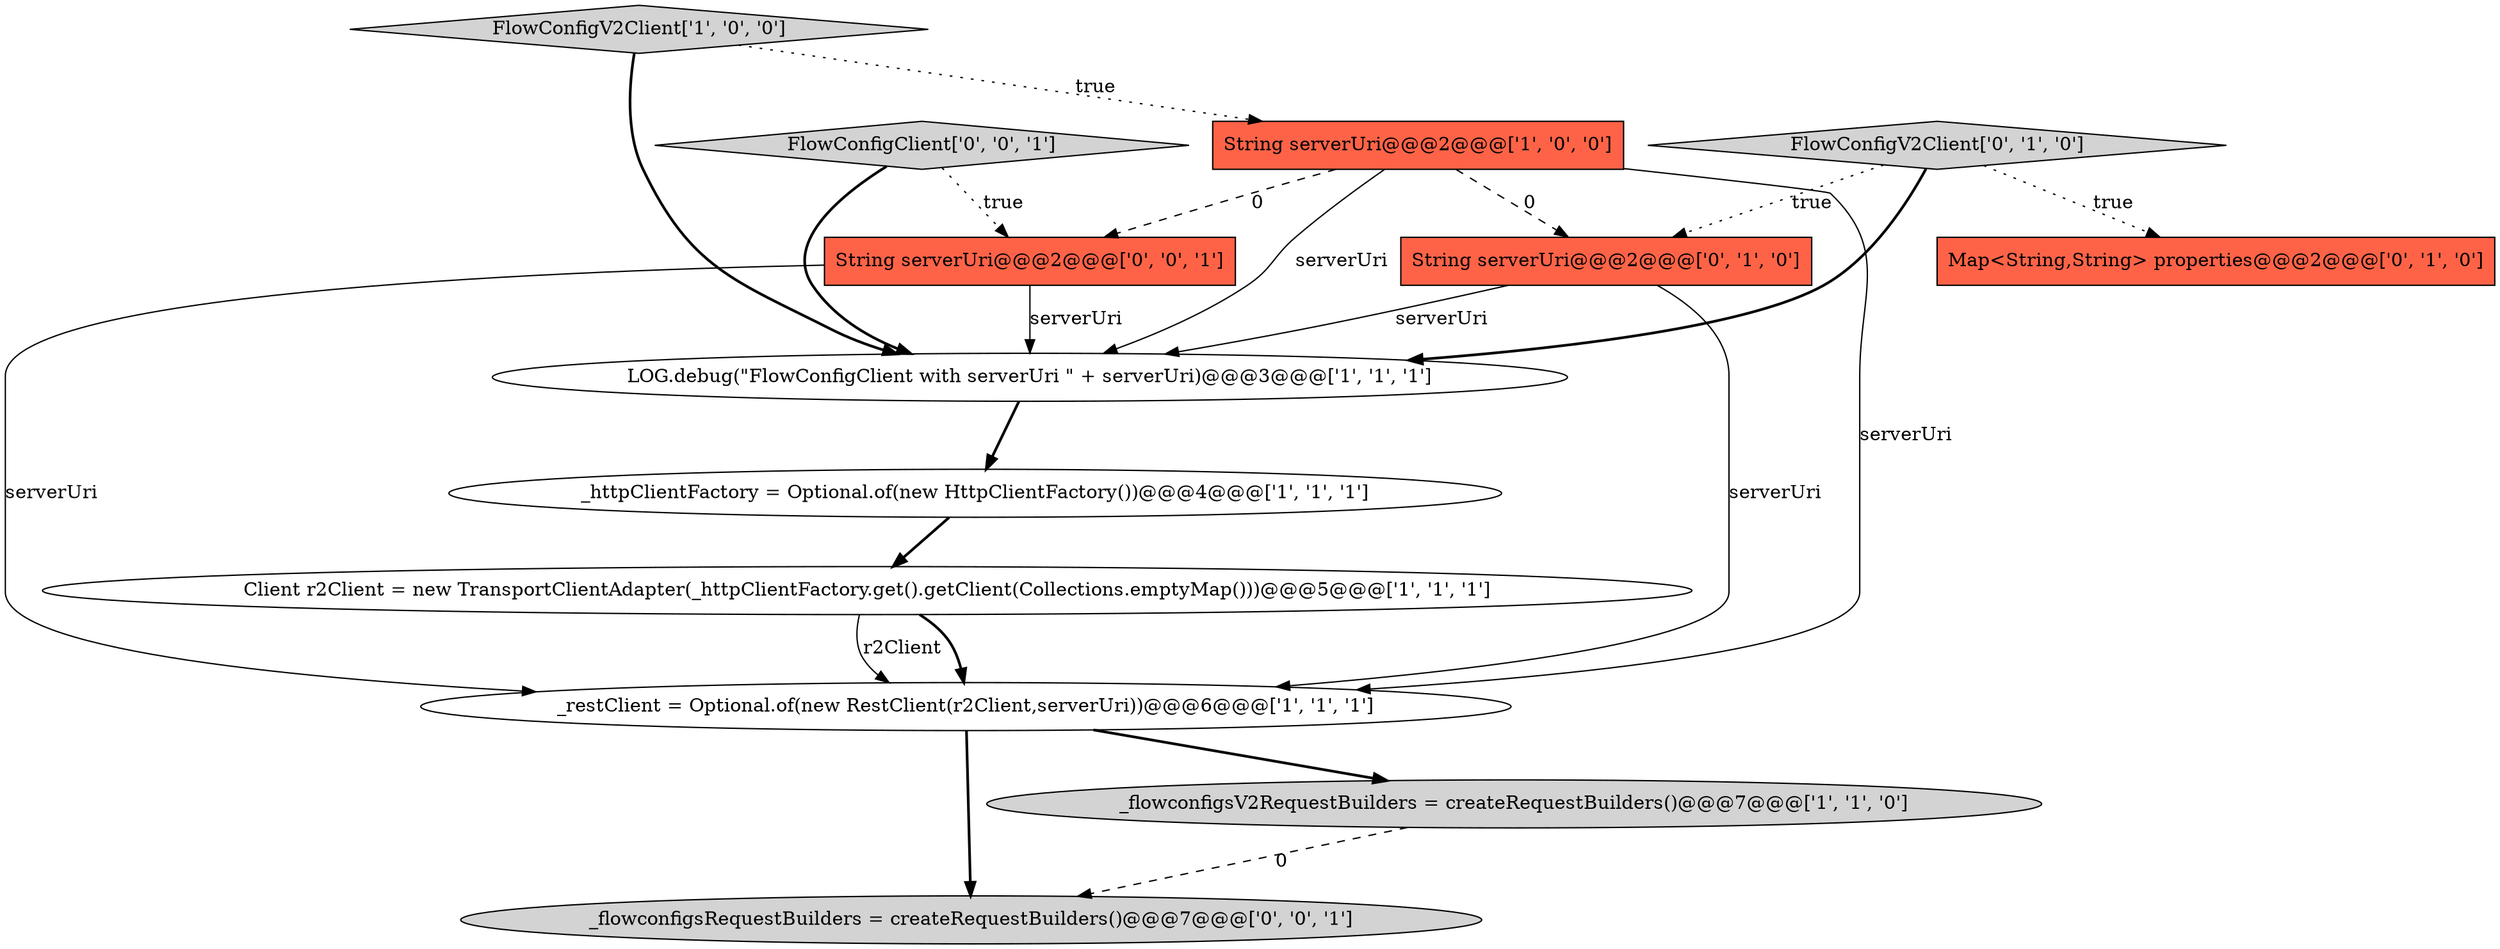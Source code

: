 digraph {
4 [style = filled, label = "String serverUri@@@2@@@['1', '0', '0']", fillcolor = tomato, shape = box image = "AAA1AAABBB1BBB"];
1 [style = filled, label = "FlowConfigV2Client['1', '0', '0']", fillcolor = lightgray, shape = diamond image = "AAA0AAABBB1BBB"];
9 [style = filled, label = "String serverUri@@@2@@@['0', '1', '0']", fillcolor = tomato, shape = box image = "AAA1AAABBB2BBB"];
10 [style = filled, label = "FlowConfigClient['0', '0', '1']", fillcolor = lightgray, shape = diamond image = "AAA0AAABBB3BBB"];
11 [style = filled, label = "String serverUri@@@2@@@['0', '0', '1']", fillcolor = tomato, shape = box image = "AAA0AAABBB3BBB"];
12 [style = filled, label = "_flowconfigsRequestBuilders = createRequestBuilders()@@@7@@@['0', '0', '1']", fillcolor = lightgray, shape = ellipse image = "AAA0AAABBB3BBB"];
3 [style = filled, label = "_flowconfigsV2RequestBuilders = createRequestBuilders()@@@7@@@['1', '1', '0']", fillcolor = lightgray, shape = ellipse image = "AAA0AAABBB1BBB"];
7 [style = filled, label = "Map<String,String> properties@@@2@@@['0', '1', '0']", fillcolor = tomato, shape = box image = "AAA0AAABBB2BBB"];
5 [style = filled, label = "LOG.debug(\"FlowConfigClient with serverUri \" + serverUri)@@@3@@@['1', '1', '1']", fillcolor = white, shape = ellipse image = "AAA0AAABBB1BBB"];
8 [style = filled, label = "FlowConfigV2Client['0', '1', '0']", fillcolor = lightgray, shape = diamond image = "AAA0AAABBB2BBB"];
2 [style = filled, label = "_httpClientFactory = Optional.of(new HttpClientFactory())@@@4@@@['1', '1', '1']", fillcolor = white, shape = ellipse image = "AAA0AAABBB1BBB"];
6 [style = filled, label = "Client r2Client = new TransportClientAdapter(_httpClientFactory.get().getClient(Collections.emptyMap()))@@@5@@@['1', '1', '1']", fillcolor = white, shape = ellipse image = "AAA0AAABBB1BBB"];
0 [style = filled, label = "_restClient = Optional.of(new RestClient(r2Client,serverUri))@@@6@@@['1', '1', '1']", fillcolor = white, shape = ellipse image = "AAA0AAABBB1BBB"];
1->5 [style = bold, label=""];
0->3 [style = bold, label=""];
2->6 [style = bold, label=""];
0->12 [style = bold, label=""];
9->0 [style = solid, label="serverUri"];
4->5 [style = solid, label="serverUri"];
8->7 [style = dotted, label="true"];
6->0 [style = bold, label=""];
1->4 [style = dotted, label="true"];
6->0 [style = solid, label="r2Client"];
11->5 [style = solid, label="serverUri"];
4->9 [style = dashed, label="0"];
5->2 [style = bold, label=""];
10->5 [style = bold, label=""];
3->12 [style = dashed, label="0"];
8->5 [style = bold, label=""];
10->11 [style = dotted, label="true"];
9->5 [style = solid, label="serverUri"];
4->0 [style = solid, label="serverUri"];
8->9 [style = dotted, label="true"];
4->11 [style = dashed, label="0"];
11->0 [style = solid, label="serverUri"];
}
